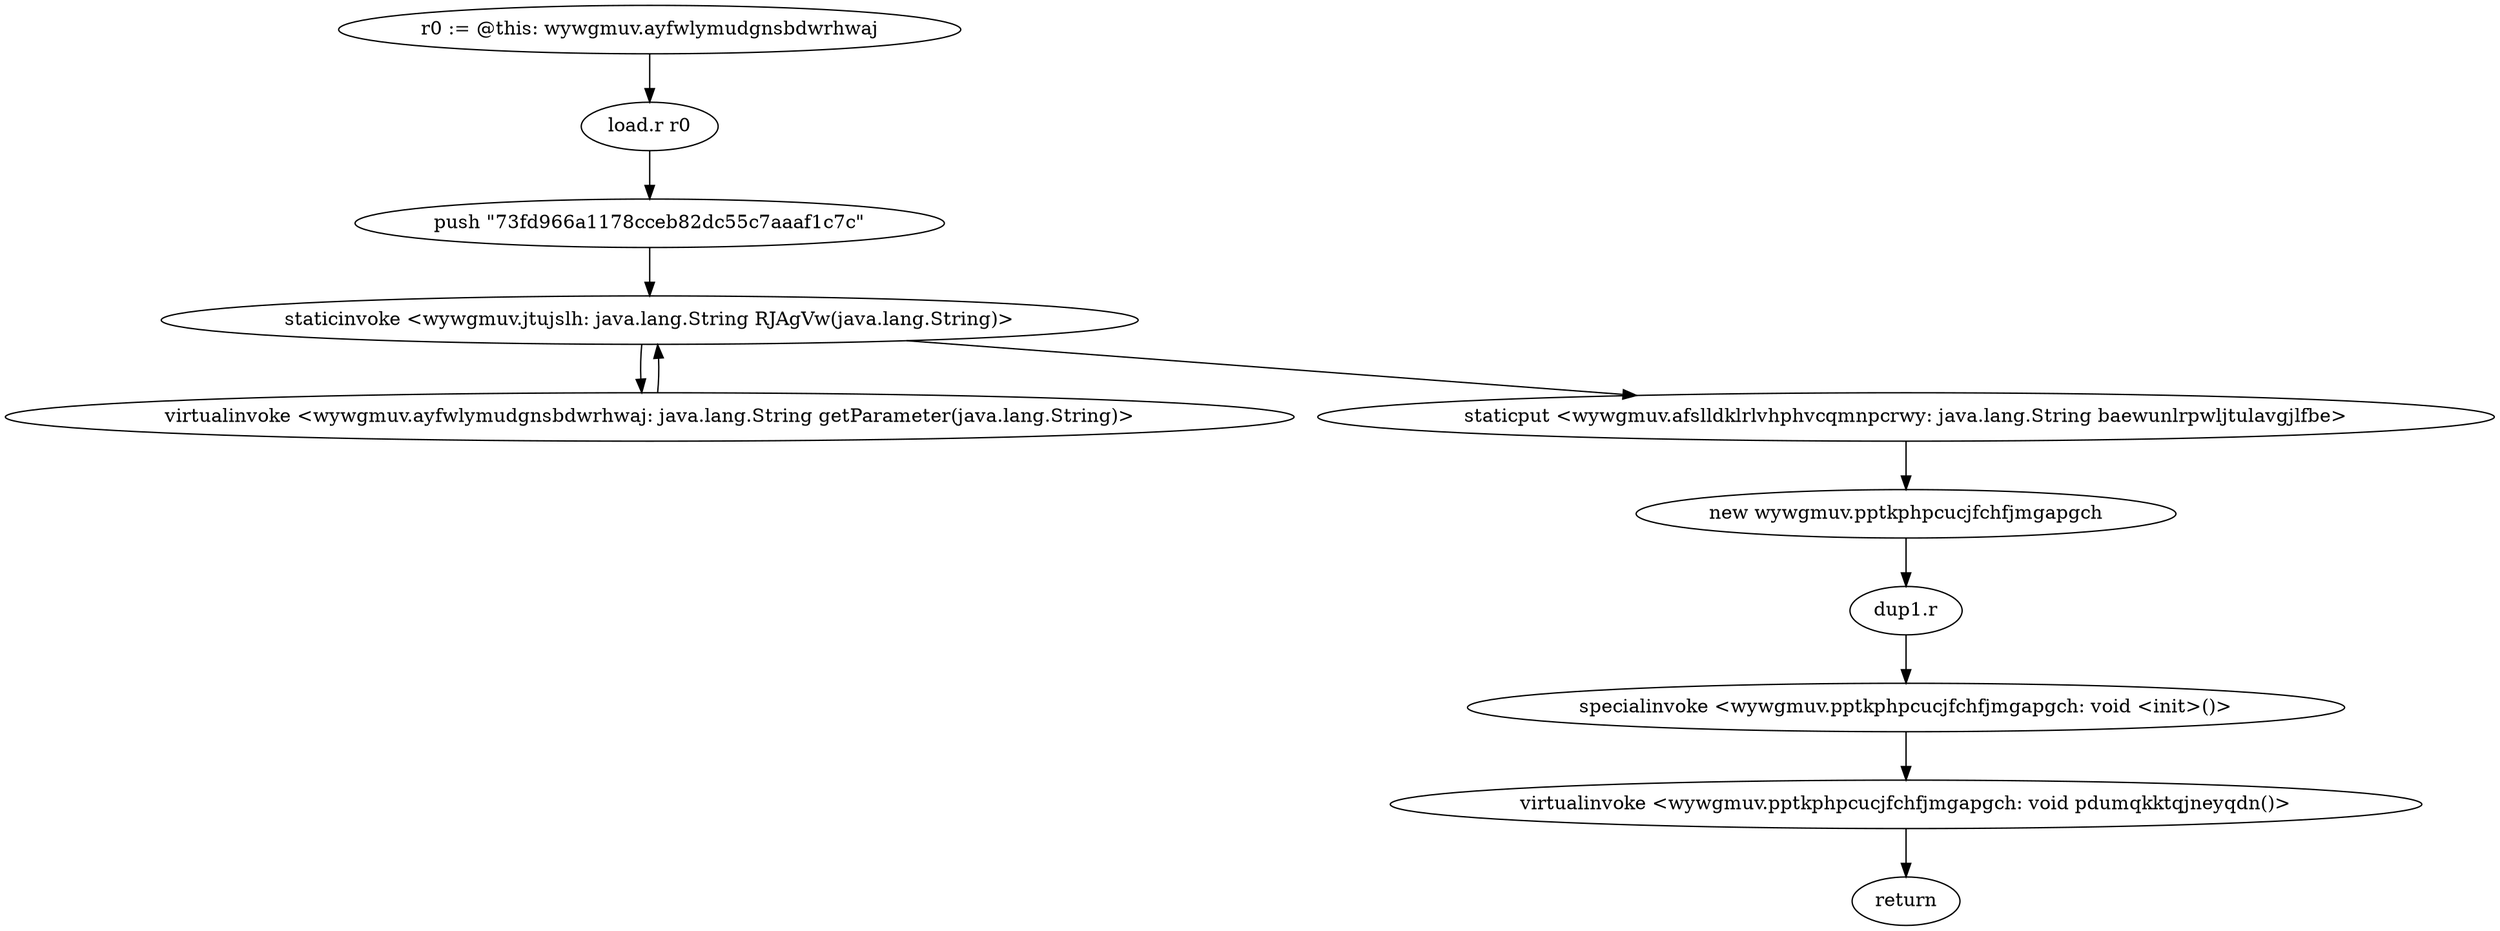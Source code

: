 digraph "" {
    "r0 := @this: wywgmuv.ayfwlymudgnsbdwrhwaj"
    "load.r r0"
    "r0 := @this: wywgmuv.ayfwlymudgnsbdwrhwaj"->"load.r r0";
    "push \"73fd966a1178cceb82dc55c7aaaf1c7c\""
    "load.r r0"->"push \"73fd966a1178cceb82dc55c7aaaf1c7c\"";
    "staticinvoke <wywgmuv.jtujslh: java.lang.String RJAgVw(java.lang.String)>"
    "push \"73fd966a1178cceb82dc55c7aaaf1c7c\""->"staticinvoke <wywgmuv.jtujslh: java.lang.String RJAgVw(java.lang.String)>";
    "virtualinvoke <wywgmuv.ayfwlymudgnsbdwrhwaj: java.lang.String getParameter(java.lang.String)>"
    "staticinvoke <wywgmuv.jtujslh: java.lang.String RJAgVw(java.lang.String)>"->"virtualinvoke <wywgmuv.ayfwlymudgnsbdwrhwaj: java.lang.String getParameter(java.lang.String)>";
    "virtualinvoke <wywgmuv.ayfwlymudgnsbdwrhwaj: java.lang.String getParameter(java.lang.String)>"->"staticinvoke <wywgmuv.jtujslh: java.lang.String RJAgVw(java.lang.String)>";
    "staticput <wywgmuv.afslldklrlvhphvcqmnpcrwy: java.lang.String baewunlrpwljtulavgjlfbe>"
    "staticinvoke <wywgmuv.jtujslh: java.lang.String RJAgVw(java.lang.String)>"->"staticput <wywgmuv.afslldklrlvhphvcqmnpcrwy: java.lang.String baewunlrpwljtulavgjlfbe>";
    "new wywgmuv.pptkphpcucjfchfjmgapgch"
    "staticput <wywgmuv.afslldklrlvhphvcqmnpcrwy: java.lang.String baewunlrpwljtulavgjlfbe>"->"new wywgmuv.pptkphpcucjfchfjmgapgch";
    "dup1.r"
    "new wywgmuv.pptkphpcucjfchfjmgapgch"->"dup1.r";
    "specialinvoke <wywgmuv.pptkphpcucjfchfjmgapgch: void <init>()>"
    "dup1.r"->"specialinvoke <wywgmuv.pptkphpcucjfchfjmgapgch: void <init>()>";
    "virtualinvoke <wywgmuv.pptkphpcucjfchfjmgapgch: void pdumqkktqjneyqdn()>"
    "specialinvoke <wywgmuv.pptkphpcucjfchfjmgapgch: void <init>()>"->"virtualinvoke <wywgmuv.pptkphpcucjfchfjmgapgch: void pdumqkktqjneyqdn()>";
    "return"
    "virtualinvoke <wywgmuv.pptkphpcucjfchfjmgapgch: void pdumqkktqjneyqdn()>"->"return";
}
